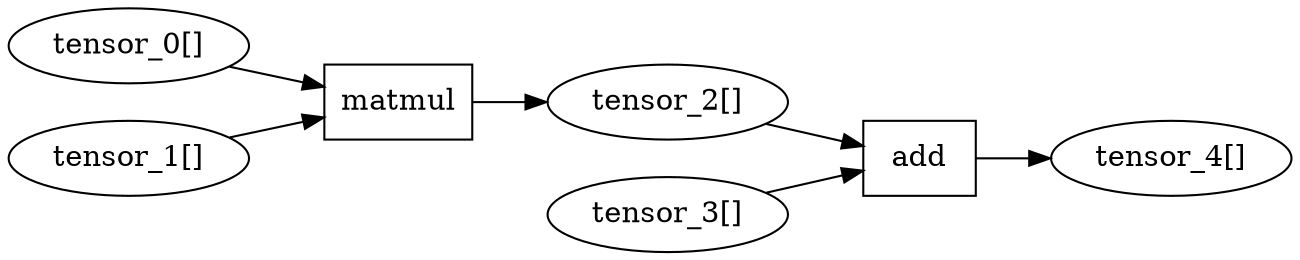 digraph computational_graph {
  rankdir=LR;
  node [shape=record];
  "0xc0000c6120" [label="tensor_0[]", shape=ellipse];
  "0xc0000c6180" [label="tensor_1[]", shape=ellipse];
  "0xc0000c61e0" [label="tensor_2[]", shape=ellipse];
  "0xc0000c6240" [label="matmul", shape=rectangle];
  "0xc0000c62a0" [label="tensor_3[]", shape=ellipse];
  "0xc0000c6300" [label="tensor_4[]", shape=ellipse];
  "0xc0000c6360" [label="add", shape=rectangle];
  "0xc0000c6120" -> "0xc0000c6240";
  "0xc0000c6180" -> "0xc0000c6240";
  "0xc0000c61e0" -> "0xc0000c6360";
  "0xc0000c6240" -> "0xc0000c61e0";
  "0xc0000c62a0" -> "0xc0000c6360";
  "0xc0000c6360" -> "0xc0000c6300";
}
